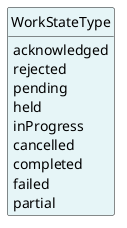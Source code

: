 @startuml
hide circle
hide methods
hide stereotype
show <<Enumeration>> stereotype
skinparam class {
   BackgroundColor<<Enumeration>> #E6F5F7
   BackgroundColor<<Ref>> #FFFFE0
   BackgroundColor<<Pivot>> #FFFFFFF
   BackgroundColor<<SimpleType>> #E2F0DA
   BackgroundColor #FCF2E3
}

class WorkStateType <<Enumeration>> {
    acknowledged
    rejected
    pending
    held
    inProgress
    cancelled
    completed
    failed
    partial
}


@enduml